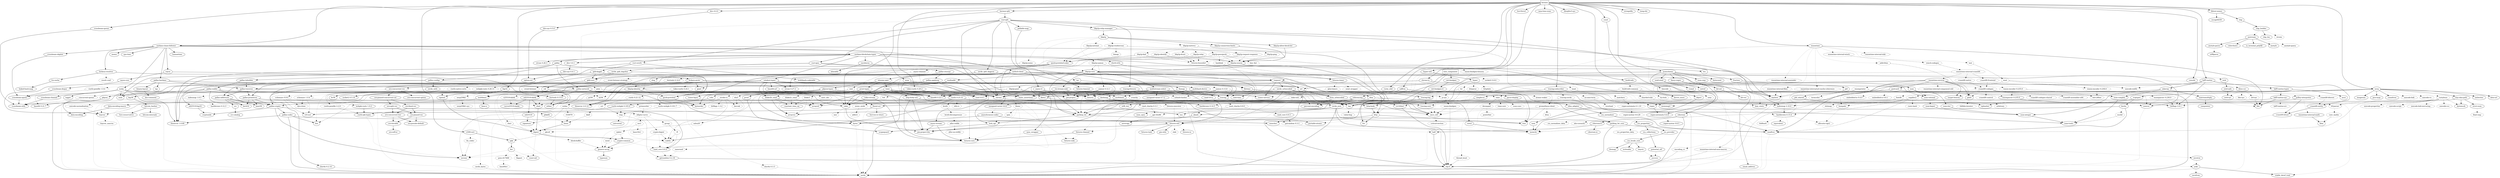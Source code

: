digraph {
    0 [ label = "hermes" shape = box]
    1 [ label = "test_component" shape = box]
    2 [ label = "anyhow" ]
    3 [ label = "bip32" ]
    4 [ label = "bip39" ]
    5 [ label = "blake2b_simd" ]
    6 [ label = "blosc-src" ]
    7 [ label = "build-info" ]
    8 [ label = "cardano-blockchain-types" ]
    9 [ label = "cardano-chain-follower" ]
    10 [ label = "chrono" ]
    11 [ label = "chrono-tz" ]
    12 [ label = "clap" ]
    13 [ label = "console" ]
    14 [ label = "coset" ]
    15 [ label = "crossbeam-queue" ]
    16 [ label = "dashmap" ]
    17 [ label = "derive_more" ]
    18 [ label = "dirs 6.0.0" ]
    19 [ label = "ed25519-bip32" ]
    20 [ label = "ed25519-dalek" ]
    21 [ label = "hdf5-metno" ]
    22 [ label = "hermes-ipfs" ]
    23 [ label = "hex" ]
    24 [ label = "hex-literal" ]
    25 [ label = "hmac" ]
    26 [ label = "http-body-util" ]
    27 [ label = "hyper" ]
    28 [ label = "hyper-util" ]
    29 [ label = "iana-time-zone" ]
    30 [ label = "jsonschema" ]
    31 [ label = "libsqlite3-sys" ]
    32 [ label = "libtest-mimic" ]
    33 [ label = "num_cpus" ]
    34 [ label = "once_cell" ]
    35 [ label = "pbkdf2" ]
    36 [ label = "rand 0.9.2" ]
    37 [ label = "regex" ]
    38 [ label = "reqwest" ]
    39 [ label = "rustls 0.23.31" ]
    40 [ label = "rusty_ulid" ]
    41 [ label = "saffron" ]
    42 [ label = "serde" ]
    43 [ label = "serde_json" ]
    44 [ label = "sha2" ]
    45 [ label = "stringzilla" ]
    46 [ label = "temp-dir" ]
    47 [ label = "thiserror 2.0.12" ]
    48 [ label = "tokio" ]
    49 [ label = "tokio-rustls 0.26.2" ]
    50 [ label = "tracing" ]
    51 [ label = "tracing-subscriber" ]
    52 [ label = "url" ]
    53 [ label = "usvg" ]
    54 [ label = "uuid" ]
    55 [ label = "wasmtime" ]
    56 [ label = "webpki-roots 1.0.2" ]
    57 [ label = "x509-cert" ]
    58 [ label = "wit-bindgen" ]
    59 [ label = "bs58" ]
    60 [ label = "k256" style = dashed]
    61 [ label = "rand_core 0.6.4" ]
    62 [ label = "ripemd" ]
    63 [ label = "secp256k1" style = dashed]
    64 [ label = "subtle" ]
    65 [ label = "zeroize" ]
    66 [ label = "bitcoin_hashes" ]
    67 [ label = "unicode-normalization" style = dashed]
    68 [ label = "arrayref" ]
    69 [ label = "arrayvec" ]
    70 [ label = "constant_time_eq" ]
    71 [ label = "libz-sys" style = dashed]
    72 [ label = "lz4-sys" style = dashed]
    73 [ label = "zstd-sys" ]
    74 [ label = "bincode" style = dashed]
    75 [ label = "build-info-common" style = dashed]
    76 [ label = "catalyst-types" ]
    77 [ label = "cbork-utils" ]
    78 [ label = "dirs 5.0.1" ]
    79 [ label = "minicbor" ]
    80 [ label = "num-bigint" ]
    81 [ label = "num-traits" ]
    82 [ label = "ouroboros" ]
    83 [ label = "pallas" ]
    84 [ label = "strum 0.26.3" ]
    85 [ label = "cpu-time" ]
    86 [ label = "crossbeam-channel" ]
    87 [ label = "crossbeam-epoch" ]
    88 [ label = "crossbeam-skiplist" ]
    89 [ label = "futures" ]
    90 [ label = "hickory-resolver" ]
    91 [ label = "http" ]
    92 [ label = "humantime" ]
    93 [ label = "memx" ]
    94 [ label = "mithril-client" ]
    95 [ label = "moka" ]
    96 [ label = "pallas-crypto" ]
    97 [ label = "pallas-hardano" ]
    98 [ label = "rayon" ]
    99 [ label = "tar" ]
    100 [ label = "thiserror 1.0.69" ]
    101 [ label = "tracing-log" ]
    102 [ label = "ureq" ]
    103 [ label = "zstd" ]
    104 [ label = "phf" ]
    105 [ label = "clap_builder" ]
    106 [ label = "libc" ]
    107 [ label = "unicode-width" style = dashed]
    108 [ label = "ciborium" ]
    109 [ label = "ciborium-io" ]
    110 [ label = "crossbeam-utils" ]
    111 [ label = "cfg-if" ]
    112 [ label = "hashbrown 0.14.5" ]
    113 [ label = "lock_api" ]
    114 [ label = "parking_lot_core" ]
    115 [ label = "dirs-sys 0.5.0" ]
    116 [ label = "cryptoxide" ]
    117 [ label = "curve25519-dalek" ]
    118 [ label = "ed25519" ]
    119 [ label = "bitflags 2.9.1" ]
    120 [ label = "hdf5-metno-sys" ]
    121 [ label = "hdf5-metno-types" ]
    122 [ label = "lazy_static" ]
    123 [ label = "ndarray" ]
    124 [ label = "ipld-core" ]
    125 [ label = "rust-ipfs" ]
    126 [ label = "digest" ]
    127 [ label = "bytes" ]
    128 [ label = "futures-core" ]
    129 [ label = "http-body" ]
    130 [ label = "pin-project-lite" ]
    131 [ label = "futures-channel" ]
    132 [ label = "futures-util" ]
    133 [ label = "h2" style = dashed]
    134 [ label = "httparse" style = dashed]
    135 [ label = "httpdate" style = dashed]
    136 [ label = "itoa" ]
    137 [ label = "smallvec" ]
    138 [ label = "want" style = dashed]
    139 [ label = "base64 0.22.1" ]
    140 [ label = "ipnet" ]
    141 [ label = "percent-encoding" ]
    142 [ label = "socket2 0.6.0" style = dashed]
    143 [ label = "tower-service" ]
    144 [ label = "ahash" ]
    145 [ label = "bytecount" ]
    146 [ label = "email_address" ]
    147 [ label = "fancy-regex" ]
    148 [ label = "fraction" ]
    149 [ label = "idna" ]
    150 [ label = "num-cmp" ]
    151 [ label = "referencing" ]
    152 [ label = "regex-syntax 0.8.5" ]
    153 [ label = "uuid-simd" ]
    154 [ label = "anstream" ]
    155 [ label = "anstyle" ]
    156 [ label = "escape8259" ]
    157 [ label = "critical-section" style = dashed]
    158 [ label = "portable-atomic" ]
    159 [ label = "rand_chacha 0.9.0" style = dashed]
    160 [ label = "rand_core 0.9.3" ]
    161 [ label = "aho-corasick" style = dashed]
    162 [ label = "memchr" ]
    163 [ label = "regex-automata 0.4.9" ]
    164 [ label = "serde_urlencoded" ]
    165 [ label = "sync_wrapper" ]
    166 [ label = "brotli" style = dashed]
    167 [ label = "brotli-decompressor" style = dashed]
    168 [ label = "log" ]
    169 [ label = "ring" style = dashed]
    170 [ label = "rustls-pki-types" ]
    171 [ label = "rustls-webpki 0.103.4" ]
    172 [ label = "zlib-rs" style = dashed]
    173 [ label = "rand 0.8.5" ]
    174 [ label = "time" style = dashed]
    175 [ label = "nom" ]
    176 [ label = "ryu" ]
    177 [ label = "mio" style = dashed]
    178 [ label = "parking_lot" ]
    179 [ label = "tracing-core" ]
    180 [ label = "matchers" style = dashed]
    181 [ label = "nu-ansi-term" style = dashed]
    182 [ label = "sharded-slab" style = dashed]
    183 [ label = "thread_local" style = dashed]
    184 [ label = "tracing-serde" style = dashed]
    185 [ label = "form_urlencoded" ]
    186 [ label = "data-url" ]
    187 [ label = "flate2" ]
    188 [ label = "fontdb" style = dashed]
    189 [ label = "imagesize" ]
    190 [ label = "kurbo" ]
    191 [ label = "pico-args" ]
    192 [ label = "roxmltree" ]
    193 [ label = "rustybuzz" style = dashed]
    194 [ label = "simplecss" ]
    195 [ label = "siphasher" ]
    196 [ label = "strict-num" ]
    197 [ label = "svgtypes" ]
    198 [ label = "tiny-skia-path" ]
    199 [ label = "unicode-bidi" style = dashed]
    200 [ label = "unicode-script" style = dashed]
    201 [ label = "unicode-vo" style = dashed]
    202 [ label = "xmlwriter" ]
    203 [ label = "addr2line" style = dashed]
    204 [ label = "bumpalo" ]
    205 [ label = "encoding_rs" style = dashed]
    206 [ label = "hashbrown 0.15.4" ]
    207 [ label = "indexmap 2.10.0" ]
    208 [ label = "object" ]
    209 [ label = "postcard" ]
    210 [ label = "pulley-interpreter" ]
    211 [ label = "semver" ]
    212 [ label = "target-lexicon" ]
    213 [ label = "wasmparser 0.235.0" ]
    214 [ label = "wasmtime-environ" ]
    215 [ label = "wasmtime-internal-asm-macros" style = dashed]
    216 [ label = "wasmtime-internal-component-util" style = dashed]
    217 [ label = "wasmtime-internal-cranelift" style = dashed]
    218 [ label = "wasmtime-internal-fiber" style = dashed]
    219 [ label = "wasmtime-internal-jit-icache-coherence" style = dashed]
    220 [ label = "wasmtime-internal-math" ]
    221 [ label = "wasmtime-internal-slab" style = dashed]
    222 [ label = "wasmtime-internal-unwinder" style = dashed]
    223 [ label = "wasmtime-internal-winch" style = dashed]
    224 [ label = "wat" style = dashed]
    225 [ label = "const-oid" ]
    226 [ label = "der" ]
    227 [ label = "spki" ]
    228 [ label = "tls_codec" style = dashed]
    229 [ label = "wit-bindgen-rt" ]
    230 [ label = "tinyvec" ]
    231 [ label = "ecdsa" style = dashed]
    232 [ label = "elliptic-curve" style = dashed]
    233 [ label = "signature" ]
    234 [ label = "getrandom 0.2.16" ]
    235 [ label = "secp256k1-sys" style = dashed]
    236 [ label = "bitcoin-internals" ]
    237 [ label = "hex-conservative" ]
    238 [ label = "unty" style = dashed]
    239 [ label = "base64-url" ]
    240 [ label = "fluent-uri" ]
    241 [ label = "fmmap" ]
    242 [ label = "orx-concurrent-vec" ]
    243 [ label = "strum 0.27.2" ]
    244 [ label = "dirs-sys 0.4.1" ]
    245 [ label = "half" ]
    246 [ label = "num-integer" ]
    247 [ label = "aliasable" ]
    248 [ label = "static_assertions" ]
    249 [ label = "pallas-addresses" ]
    250 [ label = "pallas-codec" ]
    251 [ label = "pallas-configs" ]
    252 [ label = "pallas-network" ]
    253 [ label = "pallas-primitives" ]
    254 [ label = "pallas-traverse" ]
    255 [ label = "pallas-txbuilder" ]
    256 [ label = "pallas-utxorpc" ]
    257 [ label = "futures-executor" style = dashed]
    258 [ label = "futures-io" ]
    259 [ label = "futures-sink" ]
    260 [ label = "futures-task" ]
    261 [ label = "hickory-proto" ]
    262 [ label = "lru-cache" ]
    263 [ label = "resolv-conf" style = dashed]
    264 [ label = "rustls 0.21.12" style = dashed]
    265 [ label = "tokio-rustls 0.24.1" style = dashed]
    266 [ label = "fnv" ]
    267 [ label = "flume" style = dashed]
    268 [ label = "slog" ]
    269 [ label = "tagptr" ]
    270 [ label = "binary-layout" ]
    271 [ label = "tap" ]
    272 [ label = "either" ]
    273 [ label = "rayon-core" ]
    274 [ label = "filetime" ]
    275 [ label = "rustls-native-certs" style = dashed]
    276 [ label = "webpki-roots 0.26.11" style = dashed]
    277 [ label = "zstd-safe" ]
    278 [ label = "phf_shared" ]
    279 [ label = "clap_lex" ]
    280 [ label = "strsim" style = dashed]
    281 [ label = "ciborium-ll" ]
    282 [ label = "scopeguard" ]
    283 [ label = "option-ext" ]
    284 [ label = "pkcs8" style = dashed]
    285 [ label = "hdf5-metno-src" style = dashed]
    286 [ label = "ascii" ]
    287 [ label = "matrixmultiply" ]
    288 [ label = "num-complex" ]
    289 [ label = "rawpointer" ]
    290 [ label = "cid" ]
    291 [ label = "serde_bytes" style = dashed]
    292 [ label = "async-rt" ]
    293 [ label = "async-stream" ]
    294 [ label = "asynchronous-codec" ]
    295 [ label = "futures-timeout" ]
    296 [ label = "hkdf" style = dashed]
    297 [ label = "ipld-dagpb" ]
    298 [ label = "libp2p-allow-block-list" ]
    299 [ label = "libp2p-connection-limits" ]
    300 [ label = "libp2p-relay-manager" ]
    301 [ label = "multibase" ]
    302 [ label = "multihash" ]
    303 [ label = "multihash-codetable" ]
    304 [ label = "multihash-derive" ]
    305 [ label = "p256" style = dashed]
    306 [ label = "pem" style = dashed]
    307 [ label = "pollable-map" ]
    308 [ label = "quick-protobuf" ]
    309 [ label = "quick-protobuf-codec" ]
    310 [ label = "rand_chacha 0.3.1" style = dashed]
    311 [ label = "rust-ipns" ]
    312 [ label = "rust-unixfs" ]
    313 [ label = "sec1" style = dashed]
    314 [ label = "serde_ipld_dagcbor" ]
    315 [ label = "serde_ipld_dagjson" ]
    316 [ label = "tracing-futures" ]
    317 [ label = "unsigned-varint 0.8.0" ]
    318 [ label = "web-time" ]
    319 [ label = "block-buffer" style = dashed]
    320 [ label = "crypto-common" ]
    321 [ label = "pin-utils" ]
    322 [ label = "slab" style = dashed]
    323 [ label = "atomic-waker" style = dashed]
    324 [ label = "tokio-util" style = dashed]
    325 [ label = "try-lock" style = dashed]
    326 [ label = "getrandom 0.3.3" style = dashed]
    327 [ label = "zerocopy" ]
    328 [ label = "bit-set" ]
    329 [ label = "num" ]
    330 [ label = "idna_adapter" ]
    331 [ label = "utf8_iter" ]
    332 [ label = "outref" ]
    333 [ label = "vsimd" ]
    334 [ label = "anstyle-parse" ]
    335 [ label = "anstyle-query" style = dashed]
    336 [ label = "colorchoice" ]
    337 [ label = "is_terminal_polyfill" ]
    338 [ label = "utf8parse" ]
    339 [ label = "ppv-lite86" style = dashed]
    340 [ label = "alloc-no-stdlib" style = dashed]
    341 [ label = "alloc-stdlib" style = dashed]
    342 [ label = "value-bag" style = dashed]
    343 [ label = "untrusted" ]
    344 [ label = "deranged" style = dashed]
    345 [ label = "num-conv" style = dashed]
    346 [ label = "powerfmt" style = dashed]
    347 [ label = "time-core" style = dashed]
    348 [ label = "regex-automata 0.1.10" style = dashed]
    349 [ label = "overload" style = dashed]
    350 [ label = "crc32fast" ]
    351 [ label = "miniz_oxide" style = dashed]
    352 [ label = "memmap2" ]
    353 [ label = "slotmap" style = dashed]
    354 [ label = "ttf-parser" style = dashed]
    355 [ label = "euclid" style = dashed]
    356 [ label = "bytemuck" ]
    357 [ label = "core_maths" style = dashed]
    358 [ label = "unicode-bidi-mirroring" style = dashed]
    359 [ label = "unicode-ccc" style = dashed]
    360 [ label = "unicode-properties" style = dashed]
    361 [ label = "float-cmp" style = dashed]
    362 [ label = "gimli" ]
    363 [ label = "allocator-api2" style = dashed]
    364 [ label = "equivalent" ]
    365 [ label = "foldhash" style = dashed]
    366 [ label = "cobs" ]
    367 [ label = "embedded-io 0.4.0" style = dashed]
    368 [ label = "embedded-io 0.6.1" style = dashed]
    369 [ label = "cranelift-bitset" ]
    370 [ label = "cranelift-entity" ]
    371 [ label = "wasm-encoder 0.235.0" style = dashed]
    372 [ label = "wasmprinter" style = dashed]
    373 [ label = "cranelift-codegen" style = dashed]
    374 [ label = "cranelift-control" style = dashed]
    375 [ label = "cranelift-frontend" style = dashed]
    376 [ label = "cranelift-native" style = dashed]
    377 [ label = "itertools 0.14.0" style = dashed]
    378 [ label = "libm" ]
    379 [ label = "winch-codegen" style = dashed]
    380 [ label = "wast" style = dashed]
    381 [ label = "flagset" style = dashed]
    382 [ label = "pem-rfc7468" style = dashed]
    383 [ label = "base64ct" style = dashed]
    384 [ label = "tinyvec_macros" style = dashed]
    385 [ label = "rfc6979" style = dashed]
    386 [ label = "base16ct" style = dashed]
    387 [ label = "crypto-bigint" style = dashed]
    388 [ label = "ff" style = dashed]
    389 [ label = "generic-array" ]
    390 [ label = "group" style = dashed]
    391 [ label = "borrow-or-share" ]
    392 [ label = "ref-cast" ]
    393 [ label = "byteorder" ]
    394 [ label = "fs4" style = dashed]
    395 [ label = "parse-display" ]
    396 [ label = "orx-concurrent-option" ]
    397 [ label = "orx-fixed-vec" ]
    398 [ label = "orx-pinned-concurrent-col" ]
    399 [ label = "orx-pinned-vec" ]
    400 [ label = "orx-pseudo-default" ]
    401 [ label = "orx-split-vec" ]
    402 [ label = "base58" ]
    403 [ label = "bech32" ]
    404 [ label = "crc" ]
    405 [ label = "num-rational" ]
    406 [ label = "serde_with" ]
    407 [ label = "itertools 0.13.0" ]
    408 [ label = "socket2 0.5.10" ]
    409 [ label = "pallas-wallet" ]
    410 [ label = "pallas-applying" ]
    411 [ label = "prost-types" ]
    412 [ label = "utxorpc-spec" ]
    413 [ label = "data-encoding" ]
    414 [ label = "rustls-pemfile 1.0.4" style = dashed]
    415 [ label = "linked-hash-map" ]
    416 [ label = "rustls-webpki 0.101.7" style = dashed]
    417 [ label = "sct" style = dashed]
    418 [ label = "nanorand" style = dashed]
    419 [ label = "spin" style = dashed]
    420 [ label = "doc-comment" ]
    421 [ label = "crossbeam-deque" ]
    422 [ label = "rustls-pemfile 2.2.0" style = dashed]
    423 [ label = "core2" ]
    424 [ label = "pin-project" ]
    425 [ label = "libp2p-core" ]
    426 [ label = "libp2p-identity" ]
    427 [ label = "libp2p-swarm" ]
    428 [ label = "libp2p" ]
    429 [ label = "base-x" ]
    430 [ label = "data-encoding-macro" ]
    431 [ label = "blake2s_simd" style = dashed]
    432 [ label = "blake3" style = dashed]
    433 [ label = "sha1" style = dashed]
    434 [ label = "sha3" style = dashed]
    435 [ label = "strobe-rs" style = dashed]
    436 [ label = "primeorder" style = dashed]
    437 [ label = "cbor4ii 0.2.14" ]
    438 [ label = "typenum" ]
    439 [ label = "bit-vec" ]
    440 [ label = "num-iter" ]
    441 [ label = "icu_normalizer" ]
    442 [ label = "icu_properties" ]
    443 [ label = "regex-syntax 0.6.29" style = dashed]
    444 [ label = "adler2" style = dashed]
    445 [ label = "fallible-iterator" style = dashed]
    446 [ label = "stable_deref_trait" ]
    447 [ label = "leb128fmt" style = dashed]
    448 [ label = "termcolor" style = dashed]
    449 [ label = "cranelift-assembler-x64" style = dashed]
    450 [ label = "cranelift-bforest" style = dashed]
    451 [ label = "cranelift-codegen-shared" style = dashed]
    452 [ label = "regalloc2" style = dashed]
    453 [ label = "rustc-hash" style = dashed]
    454 [ label = "arbitrary" style = dashed]
    455 [ label = "wasm-encoder 0.236.0" style = dashed]
    456 [ label = "orx-concurrent-iter" ]
    457 [ label = "orx-iterable" ]
    458 [ label = "crc-catalog" ]
    459 [ label = "indexmap 1.9.3" style = dashed]
    460 [ label = "schemars 0.9.0" style = dashed]
    461 [ label = "schemars 1.0.4" style = dashed]
    462 [ label = "prost" ]
    463 [ label = "pbjson" ]
    464 [ label = "pbjson-types" ]
    465 [ label = "tonic" ]
    466 [ label = "base64 0.21.7" ]
    467 [ label = "futures-timer" ]
    468 [ label = "multiaddr" ]
    469 [ label = "multistream-select" ]
    470 [ label = "rw-stream-sink" ]
    471 [ label = "asn1_der" style = dashed]
    472 [ label = "lru" ]
    473 [ label = "wasm-bindgen-futures" style = dashed]
    474 [ label = "libp2p-autonat" style = dashed]
    475 [ label = "libp2p-dcutr" style = dashed]
    476 [ label = "libp2p-gossipsub" style = dashed]
    477 [ label = "libp2p-identify" style = dashed]
    478 [ label = "libp2p-kad" style = dashed]
    479 [ label = "libp2p-metrics" style = dashed]
    480 [ label = "libp2p-noise" style = dashed]
    481 [ label = "libp2p-ping" style = dashed]
    482 [ label = "libp2p-pnet" style = dashed]
    483 [ label = "libp2p-relay" style = dashed]
    484 [ label = "libp2p-rendezvous" style = dashed]
    485 [ label = "libp2p-request-response" style = dashed]
    486 [ label = "libp2p-yamux" style = dashed]
    487 [ label = "keccak" style = dashed]
    488 [ label = "bitflags 1.3.2" style = dashed]
    489 [ label = "icu_collections" ]
    490 [ label = "icu_normalizer_data" style = dashed]
    491 [ label = "icu_provider" ]
    492 [ label = "zerovec" ]
    493 [ label = "icu_locale_core" ]
    494 [ label = "icu_properties_data" style = dashed]
    495 [ label = "potential_utf" ]
    496 [ label = "zerotrie" ]
    497 [ label = "wasmparser 0.236.0" style = dashed]
    498 [ label = "orx-self-or" ]
    499 [ label = "hashbrown 0.12.3" style = dashed]
    500 [ label = "dyn-clone" style = dashed]
    501 [ label = "tokio-stream" ]
    502 [ label = "tower-layer" ]
    503 [ label = "gloo-timers" style = dashed]
    504 [ label = "send_wrapper" style = dashed]
    505 [ label = "unsigned-varint 0.7.2" ]
    506 [ label = "js-sys" style = dashed]
    507 [ label = "wasm-bindgen" style = dashed]
    508 [ label = "futures-bounded" style = dashed]
    509 [ label = "async-channel" style = dashed]
    510 [ label = "hashlink" style = dashed]
    511 [ label = "hex_fmt" style = dashed]
    512 [ label = "uint" style = dashed]
    513 [ label = "prometheus-client" style = dashed]
    514 [ label = "x25519-dalek" style = dashed]
    515 [ label = "salsa20" style = dashed]
    516 [ label = "bimap" style = dashed]
    517 [ label = "cbor4ii 0.3.3" style = dashed]
    518 [ label = "yamux 0.12.1" style = dashed]
    519 [ label = "yamux 0.13.6" style = dashed]
    520 [ label = "yoke" ]
    521 [ label = "zerofrom" ]
    522 [ label = "tinystr" ]
    523 [ label = "writeable" ]
    524 [ label = "litemap" ]
    525 [ label = "concurrent-queue" style = dashed]
    526 [ label = "event-listener-strategy" style = dashed]
    527 [ label = "crunchy" style = dashed]
    528 [ label = "dtoa" style = dashed]
    529 [ label = "cipher" style = dashed]
    530 [ label = "nohash-hasher" style = dashed]
    531 [ label = "event-listener" style = dashed]
    532 [ label = "inout" style = dashed]
    0 -> 3 [ ]
    0 -> 7 [ ]
    0 -> 9 [ ]
    0 -> 11 [ ]
    0 -> 13 [ ]
    0 -> 14 [ ]
    0 -> 15 [ ]
    0 -> 18 [ ]
    0 -> 21 [ ]
    0 -> 22 [ ]
    0 -> 24 [ ]
    0 -> 28 [ ]
    0 -> 29 [ ]
    0 -> 30 [ ]
    0 -> 31 [ ]
    0 -> 32 [ ]
    0 -> 40 [ ]
    0 -> 41 [ ]
    0 -> 45 [ ]
    0 -> 46 [ ]
    0 -> 49 [ ]
    0 -> 51 [ ]
    0 -> 53 [ ]
    0 -> 55 [ ]
    0 -> 57 [ ]
    1 -> 43 [ ]
    1 -> 52 [ ]
    1 -> 58 [ ]
    3 -> 59 [ ]
    3 -> 60 [ style = dotted]
    3 -> 35 [ style = dotted]
    3 -> 62 [ ]
    3 -> 63 [ style = dotted]
    4 -> 66 [ ]
    4 -> 61 [ style = dotted]
    4 -> 42 [ style = dotted]
    4 -> 67 [ style = dotted]
    5 -> 68 [ ]
    5 -> 69 [ ]
    5 -> 70 [ ]
    6 -> 71 [ style = dotted]
    6 -> 72 [ style = dotted]
    6 -> 73 [ style = dotted]
    7 -> 74 [ style = dotted]
    7 -> 75 [ style = dotted]
    8 -> 2 [ ]
    8 -> 76 [ ]
    8 -> 77 [ ]
    8 -> 16 [ ]
    8 -> 78 [ ]
    8 -> 82 [ ]
    8 -> 83 [ ]
    8 -> 84 [ ]
    9 -> 8 [ ]
    9 -> 85 [ ]
    9 -> 88 [ ]
    9 -> 90 [ ]
    9 -> 92 [ ]
    9 -> 93 [ ]
    9 -> 94 [ ]
    9 -> 95 [ ]
    9 -> 97 [ ]
    9 -> 98 [ ]
    9 -> 101 [ ]
    9 -> 102 [ ]
    10 -> 81 [ ]
    10 -> 42 [ style = dotted]
    11 -> 10 [ ]
    11 -> 104 [ ]
    12 -> 105 [ ]
    13 -> 106 [ style = dotted]
    13 -> 34 [ style = dotted]
    13 -> 107 [ style = dotted]
    14 -> 108 [ ]
    15 -> 110 [ ]
    16 -> 110 [ ]
    16 -> 112 [ ]
    16 -> 113 [ ]
    16 -> 34 [ ]
    16 -> 114 [ ]
    18 -> 115 [ ]
    19 -> 116 [ ]
    20 -> 117 [ ]
    20 -> 118 [ ]
    20 -> 44 [ ]
    21 -> 119 [ ]
    21 -> 6 [ style = dotted]
    21 -> 121 [ ]
    21 -> 122 [ ]
    21 -> 123 [ ]
    22 -> 125 [ ]
    22 -> 48 [ ]
    25 -> 126 [ ]
    26 -> 128 [ ]
    26 -> 129 [ ]
    26 -> 130 [ ]
    27 -> 133 [ style = dotted]
    27 -> 129 [ ]
    27 -> 134 [ style = dotted]
    27 -> 135 [ style = dotted]
    27 -> 138 [ style = dotted]
    28 -> 139 [ style = dotted]
    28 -> 27 [ ]
    28 -> 140 [ style = dotted]
    28 -> 106 [ style = dotted]
    28 -> 141 [ style = dotted]
    28 -> 142 [ style = dotted]
    28 -> 143 [ style = dotted]
    30 -> 145 [ ]
    30 -> 146 [ ]
    30 -> 147 [ ]
    30 -> 148 [ ]
    30 -> 150 [ ]
    30 -> 151 [ ]
    30 -> 37 [ ]
    30 -> 38 [ style = dotted]
    30 -> 153 [ ]
    32 -> 12 [ ]
    32 -> 156 [ ]
    34 -> 157 [ style = dotted]
    34 -> 158 [ style = dotted]
    35 -> 25 [ style = dotted]
    36 -> 159 [ style = dotted]
    37 -> 163 [ ]
    38 -> 139 [ ]
    38 -> 132 [ style = dotted]
    38 -> 91 [ ]
    38 -> 43 [ style = dotted]
    38 -> 164 [ ]
    38 -> 165 [ ]
    38 -> 143 [ ]
    38 -> 52 [ ]
    39 -> 166 [ style = dotted]
    39 -> 168 [ style = dotted]
    39 -> 34 [ ]
    39 -> 171 [ ]
    39 -> 64 [ ]
    39 -> 172 [ style = dotted]
    40 -> 173 [ style = dotted]
    40 -> 174 [ style = dotted]
    41 -> 10 [ ]
    41 -> 175 [ ]
    43 -> 136 [ ]
    43 -> 162 [ ]
    43 -> 176 [ ]
    43 -> 42 [ ]
    44 -> 126 [ ]
    48 -> 127 [ style = dotted]
    48 -> 177 [ style = dotted]
    48 -> 178 [ style = dotted]
    48 -> 130 [ ]
    49 -> 39 [ ]
    49 -> 48 [ ]
    50 -> 168 [ style = dotted]
    50 -> 130 [ ]
    50 -> 179 [ ]
    51 -> 180 [ style = dotted]
    51 -> 181 [ style = dotted]
    51 -> 37 [ style = dotted]
    51 -> 43 [ style = dotted]
    51 -> 182 [ style = dotted]
    51 -> 137 [ style = dotted]
    51 -> 183 [ style = dotted]
    51 -> 174 [ style = dotted]
    51 -> 50 [ style = dotted]
    51 -> 101 [ style = dotted]
    51 -> 184 [ style = dotted]
    52 -> 185 [ ]
    52 -> 149 [ ]
    53 -> 139 [ ]
    53 -> 186 [ ]
    53 -> 187 [ ]
    53 -> 188 [ style = dotted]
    53 -> 189 [ ]
    53 -> 191 [ ]
    53 -> 192 [ ]
    53 -> 193 [ style = dotted]
    53 -> 194 [ ]
    53 -> 197 [ ]
    53 -> 198 [ ]
    53 -> 199 [ style = dotted]
    53 -> 201 [ style = dotted]
    53 -> 202 [ ]
    54 -> 42 [ style = dotted]
    55 -> 203 [ style = dotted]
    55 -> 205 [ style = dotted]
    55 -> 106 [ ]
    55 -> 34 [ style = dotted]
    55 -> 218 [ style = dotted]
    55 -> 219 [ style = dotted]
    55 -> 221 [ style = dotted]
    55 -> 222 [ style = dotted]
    55 -> 223 [ style = dotted]
    55 -> 224 [ style = dotted]
    56 -> 170 [ ]
    57 -> 227 [ ]
    57 -> 228 [ style = dotted]
    58 -> 229 [ ]
    59 -> 44 [ style = dotted]
    59 -> 230 [ style = dotted]
    60 -> 231 [ style = dotted]
    60 -> 34 [ style = dotted]
    60 -> 44 [ style = dotted]
    61 -> 234 [ style = dotted]
    62 -> 126 [ ]
    63 -> 235 [ style = dashed]
    66 -> 236 [ ]
    66 -> 237 [ ]
    67 -> 230 [ style = dashed]
    71 -> 106 [ style = dotted]
    72 -> 106 [ style = dashed]
    74 -> 42 [ style = dotted]
    74 -> 238 [ style = dashed]
    75 -> 10 [ style = dashed]
    75 -> 17 [ style = dashed]
    75 -> 211 [ style = dashed]
    76 -> 239 [ ]
    76 -> 5 [ ]
    76 -> 10 [ ]
    76 -> 20 [ ]
    76 -> 240 [ ]
    76 -> 241 [ ]
    76 -> 242 [ ]
    76 -> 96 [ ]
    76 -> 243 [ ]
    76 -> 47 [ ]
    76 -> 50 [ ]
    76 -> 54 [ ]
    77 -> 79 [ ]
    78 -> 244 [ ]
    79 -> 245 [ style = dotted]
    80 -> 246 [ ]
    82 -> 247 [ ]
    82 -> 248 [ ]
    83 -> 251 [ ]
    83 -> 252 [ ]
    83 -> 255 [ ]
    83 -> 256 [ ]
    86 -> 110 [ ]
    87 -> 110 [ ]
    88 -> 87 [ ]
    89 -> 257 [ style = dotted]
    90 -> 261 [ ]
    90 -> 262 [ ]
    90 -> 263 [ style = dotted]
    91 -> 127 [ ]
    91 -> 266 [ ]
    91 -> 136 [ ]
    94 -> 2 [ ]
    94 -> 10 [ ]
    94 -> 187 [ style = dotted]
    94 -> 267 [ style = dotted]
    94 -> 89 [ ]
    94 -> 38 [ ]
    94 -> 211 [ ]
    94 -> 268 [ ]
    94 -> 243 [ ]
    94 -> 99 [ style = dotted]
    94 -> 47 [ ]
    94 -> 48 [ ]
    94 -> 54 [ ]
    94 -> 103 [ style = dotted]
    95 -> 86 [ ]
    95 -> 87 [ ]
    95 -> 178 [ ]
    95 -> 158 [ ]
    95 -> 269 [ ]
    95 -> 100 [ ]
    95 -> 54 [ ]
    96 -> 116 [ ]
    96 -> 250 [ ]
    96 -> 61 [ ]
    96 -> 65 [ ]
    97 -> 270 [ ]
    97 -> 252 [ ]
    97 -> 254 [ ]
    97 -> 271 [ ]
    98 -> 272 [ ]
    98 -> 273 [ ]
    99 -> 274 [ ]
    101 -> 168 [ ]
    101 -> 179 [ ]
    102 -> 139 [ ]
    102 -> 187 [ style = dotted]
    102 -> 39 [ style = dotted]
    102 -> 275 [ style = dotted]
    102 -> 52 [ ]
    102 -> 276 [ style = dotted]
    103 -> 277 [ ]
    104 -> 278 [ ]
    105 -> 154 [ style = dotted]
    105 -> 279 [ ]
    105 -> 280 [ style = dotted]
    108 -> 281 [ ]
    108 -> 42 [ ]
    112 -> 144 [ style = dotted]
    113 -> 282 [ ]
    114 -> 111 [ ]
    114 -> 137 [ ]
    115 -> 283 [ ]
    117 -> 126 [ style = dotted]
    118 -> 284 [ style = dotted]
    118 -> 42 [ style = dotted]
    118 -> 233 [ ]
    120 -> 285 [ style = dotted]
    120 -> 106 [ ]
    120 -> 178 [ ]
    121 -> 286 [ ]
    121 -> 120 [ ]
    123 -> 287 [ ]
    123 -> 288 [ ]
    123 -> 246 [ ]
    124 -> 290 [ ]
    125 -> 292 [ ]
    125 -> 293 [ ]
    125 -> 207 [ ]
    125 -> 300 [ ]
    125 -> 306 [ style = dotted]
    125 -> 307 [ ]
    125 -> 311 [ ]
    125 -> 312 [ ]
    125 -> 315 [ ]
    125 -> 316 [ ]
    126 -> 319 [ style = dotted]
    126 -> 225 [ style = dotted]
    126 -> 320 [ ]
    126 -> 64 [ style = dotted]
    127 -> 42 [ style = dotted]
    129 -> 91 [ ]
    131 -> 128 [ ]
    131 -> 259 [ style = dotted]
    132 -> 131 [ style = dotted]
    132 -> 258 [ style = dotted]
    132 -> 260 [ ]
    132 -> 162 [ style = dotted]
    132 -> 130 [ ]
    132 -> 321 [ ]
    132 -> 322 [ style = dotted]
    133 -> 323 [ style = dashed]
    133 -> 91 [ style = dashed]
    133 -> 207 [ style = dashed]
    133 -> 324 [ style = dashed]
    133 -> 50 [ style = dashed]
    137 -> 42 [ style = dotted]
    138 -> 325 [ style = dashed]
    144 -> 326 [ style = dotted]
    144 -> 42 [ style = dotted]
    144 -> 327 [ ]
    146 -> 42 [ style = dotted]
    147 -> 328 [ ]
    147 -> 163 [ ]
    148 -> 122 [ style = dotted]
    148 -> 329 [ ]
    149 -> 330 [ ]
    149 -> 331 [ ]
    151 -> 144 [ ]
    151 -> 240 [ ]
    151 -> 34 [ ]
    151 -> 178 [ ]
    151 -> 141 [ ]
    151 -> 43 [ ]
    153 -> 332 [ ]
    153 -> 54 [ style = dotted]
    153 -> 333 [ ]
    154 -> 155 [ ]
    154 -> 334 [ ]
    154 -> 335 [ style = dotted]
    154 -> 336 [ ]
    154 -> 337 [ ]
    159 -> 339 [ style = dashed]
    159 -> 160 [ style = dashed]
    160 -> 326 [ style = dotted]
    161 -> 162 [ style = dotted]
    163 -> 161 [ style = dotted]
    163 -> 152 [ style = dotted]
    164 -> 185 [ ]
    164 -> 136 [ ]
    164 -> 176 [ ]
    164 -> 42 [ ]
    165 -> 128 [ style = dotted]
    166 -> 167 [ style = dashed]
    167 -> 341 [ style = dotted]
    168 -> 342 [ style = dotted]
    169 -> 234 [ style = dashed]
    169 -> 343 [ style = dashed]
    170 -> 65 [ style = dotted]
    171 -> 169 [ style = dotted]
    171 -> 170 [ ]
    173 -> 310 [ style = dotted]
    174 -> 344 [ style = dashed]
    174 -> 136 [ style = dotted]
    174 -> 345 [ style = dashed]
    174 -> 347 [ style = dashed]
    175 -> 162 [ ]
    178 -> 113 [ ]
    178 -> 114 [ ]
    179 -> 34 [ style = dotted]
    180 -> 348 [ style = dashed]
    181 -> 349 [ style = dashed]
    182 -> 122 [ style = dashed]
    183 -> 111 [ style = dashed]
    184 -> 42 [ style = dashed]
    184 -> 179 [ style = dashed]
    185 -> 141 [ ]
    187 -> 350 [ ]
    187 -> 351 [ style = dotted]
    188 -> 168 [ style = dashed]
    188 -> 352 [ style = dotted]
    188 -> 353 [ style = dashed]
    188 -> 230 [ style = dashed]
    188 -> 354 [ style = dashed]
    190 -> 69 [ ]
    190 -> 355 [ style = dotted]
    190 -> 137 [ ]
    193 -> 119 [ style = dashed]
    193 -> 356 [ style = dashed]
    193 -> 168 [ style = dashed]
    193 -> 137 [ style = dashed]
    193 -> 354 [ style = dashed]
    193 -> 358 [ style = dashed]
    193 -> 359 [ style = dashed]
    193 -> 360 [ style = dashed]
    193 -> 200 [ style = dashed]
    194 -> 168 [ ]
    196 -> 361 [ style = dotted]
    197 -> 190 [ ]
    197 -> 195 [ ]
    198 -> 68 [ ]
    198 -> 356 [ ]
    198 -> 196 [ ]
    203 -> 362 [ style = dashed]
    204 -> 363 [ style = dotted]
    205 -> 111 [ style = dashed]
    206 -> 363 [ style = dotted]
    206 -> 364 [ style = dotted]
    206 -> 365 [ style = dotted]
    206 -> 42 [ style = dotted]
    207 -> 206 [ ]
    208 -> 350 [ style = dotted]
    208 -> 207 [ style = dotted]
    208 -> 162 [ ]
    209 -> 366 [ ]
    209 -> 367 [ style = dotted]
    209 -> 368 [ style = dotted]
    209 -> 42 [ ]
    210 -> 369 [ ]
    210 -> 168 [ ]
    210 -> 220 [ style = dotted]
    211 -> 42 [ style = dotted]
    213 -> 119 [ ]
    213 -> 207 [ style = dotted]
    213 -> 211 [ style = dotted]
    214 -> 370 [ ]
    214 -> 362 [ ]
    214 -> 168 [ ]
    214 -> 208 [ ]
    214 -> 209 [ ]
    214 -> 137 [ ]
    214 -> 212 [ ]
    214 -> 371 [ style = dotted]
    214 -> 372 [ style = dotted]
    214 -> 216 [ style = dotted]
    215 -> 111 [ style = dashed]
    217 -> 375 [ style = dashed]
    217 -> 376 [ style = dashed]
    217 -> 377 [ style = dashed]
    217 -> 214 [ style = dashed]
    218 -> 2 [ style = dashed]
    218 -> 215 [ style = dashed]
    219 -> 2 [ style = dashed]
    219 -> 111 [ style = dashed]
    220 -> 378 [ ]
    222 -> 2 [ style = dashed]
    222 -> 373 [ style = dotted]
    222 -> 208 [ style = dashed]
    223 -> 379 [ style = dashed]
    224 -> 380 [ style = dashed]
    226 -> 225 [ style = dotted]
    226 -> 381 [ style = dotted]
    226 -> 382 [ style = dotted]
    226 -> 65 [ style = dotted]
    227 -> 226 [ ]
    228 -> 65 [ style = dashed]
    229 -> 119 [ style = dotted]
    229 -> 89 [ style = dotted]
    229 -> 34 [ style = dotted]
    230 -> 384 [ style = dotted]
    231 -> 232 [ style = dashed]
    231 -> 385 [ style = dotted]
    231 -> 233 [ style = dashed]
    232 -> 387 [ style = dashed]
    232 -> 126 [ style = dotted]
    232 -> 390 [ style = dotted]
    232 -> 313 [ style = dotted]
    233 -> 126 [ style = dotted]
    234 -> 111 [ ]
    239 -> 139 [ ]
    240 -> 391 [ ]
    240 -> 392 [ ]
    240 -> 42 [ style = dotted]
    241 -> 393 [ ]
    241 -> 394 [ style = dotted]
    241 -> 352 [ ]
    241 -> 395 [ ]
    242 -> 396 [ ]
    242 -> 398 [ ]
    242 -> 42 [ style = dotted]
    244 -> 283 [ ]
    245 -> 111 [ ]
    246 -> 81 [ ]
    249 -> 402 [ ]
    249 -> 403 [ ]
    249 -> 404 [ ]
    249 -> 96 [ ]
    250 -> 23 [ ]
    250 -> 79 [ ]
    250 -> 42 [ ]
    250 -> 100 [ ]
    251 -> 405 [ ]
    251 -> 249 [ ]
    251 -> 253 [ ]
    251 -> 406 [ ]
    252 -> 393 [ ]
    252 -> 407 [ ]
    252 -> 96 [ ]
    252 -> 173 [ ]
    252 -> 408 [ ]
    252 -> 48 [ ]
    252 -> 50 [ ]
    253 -> 402 [ ]
    253 -> 403 [ ]
    253 -> 168 [ ]
    253 -> 96 [ ]
    253 -> 43 [ style = dotted]
    254 -> 407 [ ]
    254 -> 249 [ ]
    254 -> 253 [ ]
    255 -> 254 [ ]
    255 -> 409 [ ]
    256 -> 410 [ ]
    256 -> 412 [ ]
    257 -> 132 [ style = dashed]
    257 -> 33 [ style = dotted]
    261 -> 413 [ ]
    261 -> 132 [ ]
    261 -> 140 [ ]
    261 -> 173 [ ]
    261 -> 414 [ style = dotted]
    261 -> 100 [ ]
    261 -> 230 [ ]
    261 -> 265 [ style = dotted]
    261 -> 50 [ ]
    261 -> 52 [ ]
    262 -> 415 [ ]
    264 -> 168 [ style = dotted]
    264 -> 416 [ style = dashed]
    264 -> 417 [ style = dashed]
    265 -> 264 [ style = dashed]
    265 -> 48 [ style = dashed]
    267 -> 128 [ style = dotted]
    267 -> 259 [ style = dotted]
    267 -> 418 [ style = dotted]
    267 -> 419 [ style = dashed]
    270 -> 420 [ ]
    273 -> 421 [ ]
    274 -> 111 [ ]
    275 -> 422 [ style = dashed]
    276 -> 56 [ style = dashed]
    277 -> 73 [ ]
    278 -> 195 [ ]
    281 -> 109 [ ]
    281 -> 245 [ ]
    284 -> 227 [ style = dashed]
    287 -> 289 [ ]
    288 -> 81 [ ]
    290 -> 301 [ style = dotted]
    290 -> 302 [ ]
    290 -> 291 [ style = dotted]
    291 -> 42 [ style = dashed]
    292 -> 89 [ ]
    292 -> 178 [ ]
    293 -> 128 [ ]
    293 -> 130 [ ]
    294 -> 127 [ ]
    294 -> 132 [ ]
    295 -> 89 [ ]
    295 -> 424 [ ]
    296 -> 25 [ style = dashed]
    297 -> 124 [ ]
    297 -> 308 [ ]
    297 -> 100 [ ]
    298 -> 427 [ ]
    299 -> 427 [ ]
    300 -> 2 [ ]
    300 -> 428 [ ]
    301 -> 429 [ ]
    301 -> 430 [ ]
    302 -> 423 [ ]
    302 -> 317 [ ]
    303 -> 5 [ style = dotted]
    303 -> 431 [ style = dotted]
    303 -> 432 [ style = dotted]
    303 -> 304 [ ]
    303 -> 62 [ style = dotted]
    303 -> 433 [ style = dotted]
    303 -> 44 [ style = dotted]
    303 -> 434 [ style = dotted]
    303 -> 435 [ style = dotted]
    304 -> 302 [ ]
    305 -> 231 [ style = dotted]
    305 -> 436 [ style = dotted]
    305 -> 44 [ style = dotted]
    306 -> 139 [ style = dashed]
    306 -> 42 [ style = dotted]
    307 -> 295 [ ]
    308 -> 393 [ ]
    309 -> 308 [ ]
    309 -> 100 [ ]
    309 -> 317 [ ]
    310 -> 339 [ style = dashed]
    310 -> 61 [ style = dashed]
    311 -> 10 [ ]
    311 -> 17 [ ]
    311 -> 426 [ style = dotted]
    311 -> 314 [ ]
    312 -> 272 [ ]
    312 -> 274 [ style = dotted]
    312 -> 297 [ ]
    312 -> 303 [ ]
    313 -> 386 [ style = dotted]
    313 -> 389 [ style = dotted]
    313 -> 284 [ style = dotted]
    313 -> 64 [ style = dotted]
    314 -> 437 [ ]
    314 -> 124 [ ]
    314 -> 282 [ ]
    315 -> 124 [ ]
    315 -> 43 [ ]
    316 -> 89 [ style = dotted]
    316 -> 424 [ style = dotted]
    316 -> 50 [ ]
    317 -> 294 [ style = dotted]
    319 -> 389 [ style = dashed]
    320 -> 389 [ ]
    320 -> 61 [ style = dotted]
    324 -> 132 [ style = dotted]
    324 -> 48 [ style = dashed]
    326 -> 111 [ style = dashed]
    328 -> 439 [ ]
    329 -> 288 [ ]
    329 -> 440 [ ]
    329 -> 405 [ ]
    330 -> 441 [ ]
    334 -> 338 [ style = dotted]
    339 -> 327 [ style = dashed]
    341 -> 340 [ style = dashed]
    344 -> 346 [ style = dotted]
    344 -> 42 [ style = dotted]
    348 -> 443 [ style = dotted]
    350 -> 111 [ ]
    351 -> 444 [ style = dashed]
    354 -> 357 [ style = dotted]
    355 -> 81 [ style = dashed]
    357 -> 378 [ style = dashed]
    362 -> 445 [ style = dotted]
    362 -> 207 [ style = dotted]
    362 -> 446 [ style = dotted]
    366 -> 47 [ ]
    369 -> 42 [ style = dotted]
    370 -> 369 [ ]
    371 -> 447 [ style = dashed]
    371 -> 213 [ style = dotted]
    372 -> 2 [ style = dashed]
    372 -> 448 [ style = dashed]
    372 -> 213 [ style = dashed]
    373 -> 449 [ style = dashed]
    373 -> 450 [ style = dashed]
    373 -> 451 [ style = dashed]
    373 -> 374 [ style = dashed]
    373 -> 362 [ style = dotted]
    373 -> 210 [ style = dotted]
    373 -> 452 [ style = dashed]
    373 -> 212 [ style = dashed]
    374 -> 454 [ style = dotted]
    375 -> 373 [ style = dashed]
    376 -> 373 [ style = dashed]
    377 -> 272 [ style = dashed]
    379 -> 217 [ style = dashed]
    380 -> 204 [ style = dashed]
    380 -> 162 [ style = dashed]
    380 -> 107 [ style = dashed]
    380 -> 455 [ style = dashed]
    382 -> 383 [ style = dashed]
    385 -> 25 [ style = dashed]
    387 -> 389 [ style = dotted]
    387 -> 61 [ style = dotted]
    387 -> 64 [ style = dashed]
    388 -> 61 [ style = dashed]
    388 -> 64 [ style = dashed]
    389 -> 438 [ ]
    389 -> 65 [ style = dotted]
    390 -> 388 [ style = dashed]
    394 -> 48 [ style = dotted]
    395 -> 37 [ style = dotted]
    397 -> 456 [ ]
    397 -> 399 [ ]
    398 -> 397 [ ]
    398 -> 401 [ ]
    399 -> 457 [ ]
    399 -> 400 [ ]
    401 -> 456 [ ]
    401 -> 399 [ ]
    404 -> 458 [ ]
    405 -> 80 [ style = dotted]
    406 -> 139 [ style = dotted]
    406 -> 10 [ style = dotted]
    406 -> 23 [ style = dotted]
    406 -> 459 [ style = dotted]
    406 -> 207 [ style = dotted]
    406 -> 460 [ style = dotted]
    406 -> 461 [ style = dotted]
    406 -> 174 [ style = dotted]
    407 -> 272 [ ]
    409 -> 403 [ ]
    409 -> 4 [ ]
    409 -> 19 [ ]
    409 -> 96 [ ]
    409 -> 173 [ ]
    410 -> 10 [ ]
    410 -> 254 [ ]
    410 -> 173 [ ]
    411 -> 462 [ ]
    412 -> 464 [ ]
    412 -> 411 [ ]
    412 -> 465 [ ]
    414 -> 466 [ style = dashed]
    416 -> 169 [ style = dashed]
    417 -> 169 [ style = dashed]
    418 -> 234 [ style = dotted]
    419 -> 113 [ style = dotted]
    421 -> 87 [ ]
    422 -> 170 [ style = dashed]
    423 -> 162 [ ]
    425 -> 272 [ ]
    425 -> 266 [ ]
    425 -> 467 [ ]
    425 -> 468 [ ]
    425 -> 469 [ ]
    425 -> 178 [ ]
    425 -> 470 [ ]
    425 -> 318 [ ]
    426 -> 471 [ style = dotted]
    426 -> 59 [ style = dotted]
    426 -> 20 [ style = dotted]
    426 -> 296 [ style = dotted]
    426 -> 60 [ style = dotted]
    426 -> 302 [ style = dotted]
    426 -> 305 [ style = dotted]
    426 -> 308 [ ]
    426 -> 173 [ style = dotted]
    426 -> 47 [ style = dotted]
    426 -> 50 [ ]
    427 -> 425 [ ]
    427 -> 472 [ ]
    427 -> 473 [ style = dotted]
    428 -> 298 [ ]
    428 -> 474 [ style = dotted]
    428 -> 299 [ ]
    428 -> 479 [ style = dotted]
    428 -> 480 [ style = dotted]
    428 -> 482 [ style = dotted]
    428 -> 484 [ style = dotted]
    428 -> 486 [ style = dotted]
    430 -> 413 [ ]
    431 -> 68 [ style = dashed]
    431 -> 69 [ style = dashed]
    431 -> 70 [ style = dashed]
    432 -> 68 [ style = dashed]
    432 -> 69 [ style = dashed]
    432 -> 111 [ style = dashed]
    432 -> 70 [ style = dashed]
    433 -> 126 [ style = dashed]
    434 -> 126 [ style = dashed]
    434 -> 487 [ style = dashed]
    435 -> 488 [ style = dashed]
    435 -> 393 [ style = dashed]
    435 -> 487 [ style = dashed]
    435 -> 64 [ style = dashed]
    435 -> 65 [ style = dashed]
    436 -> 232 [ style = dashed]
    437 -> 42 [ style = dotted]
    440 -> 246 [ ]
    441 -> 490 [ style = dotted]
    441 -> 442 [ style = dotted]
    441 -> 137 [ ]
    442 -> 489 [ ]
    442 -> 494 [ style = dotted]
    442 -> 491 [ ]
    450 -> 370 [ style = dashed]
    452 -> 204 [ style = dashed]
    452 -> 206 [ style = dashed]
    452 -> 168 [ style = dashed]
    452 -> 453 [ style = dashed]
    452 -> 137 [ style = dashed]
    455 -> 447 [ style = dashed]
    455 -> 497 [ style = dotted]
    456 -> 457 [ ]
    456 -> 400 [ ]
    457 -> 498 [ ]
    459 -> 499 [ style = dashed]
    459 -> 42 [ style = dotted]
    460 -> 500 [ style = dashed]
    460 -> 392 [ style = dashed]
    460 -> 43 [ style = dashed]
    461 -> 500 [ style = dashed]
    461 -> 392 [ style = dashed]
    461 -> 43 [ style = dashed]
    462 -> 127 [ ]
    463 -> 466 [ ]
    463 -> 42 [ ]
    464 -> 10 [ ]
    464 -> 463 [ ]
    464 -> 462 [ ]
    465 -> 139 [ ]
    465 -> 26 [ ]
    465 -> 141 [ ]
    465 -> 424 [ ]
    465 -> 462 [ style = dotted]
    465 -> 501 [ ]
    465 -> 502 [ ]
    465 -> 143 [ ]
    465 -> 50 [ ]
    467 -> 503 [ style = dotted]
    467 -> 504 [ style = dotted]
    468 -> 68 [ ]
    468 -> 426 [ ]
    468 -> 301 [ ]
    468 -> 248 [ ]
    468 -> 52 [ style = dotted]
    469 -> 127 [ ]
    469 -> 89 [ ]
    469 -> 168 [ ]
    469 -> 424 [ ]
    469 -> 137 [ ]
    469 -> 505 [ ]
    470 -> 89 [ ]
    470 -> 424 [ ]
    470 -> 248 [ ]
    472 -> 206 [ style = dotted]
    473 -> 506 [ style = dashed]
    474 -> 485 [ style = dotted]
    474 -> 309 [ style = dashed]
    475 -> 508 [ style = dashed]
    475 -> 427 [ style = dashed]
    475 -> 309 [ style = dashed]
    476 -> 509 [ style = dashed]
    476 -> 139 [ style = dashed]
    476 -> 510 [ style = dashed]
    476 -> 511 [ style = dashed]
    476 -> 427 [ style = dashed]
    476 -> 309 [ style = dashed]
    476 -> 37 [ style = dashed]
    477 -> 508 [ style = dashed]
    477 -> 427 [ style = dashed]
    477 -> 309 [ style = dashed]
    478 -> 508 [ style = dashed]
    478 -> 427 [ style = dashed]
    478 -> 309 [ style = dashed]
    478 -> 512 [ style = dashed]
    479 -> 475 [ style = dotted]
    479 -> 476 [ style = dotted]
    479 -> 477 [ style = dotted]
    479 -> 478 [ style = dotted]
    479 -> 481 [ style = dotted]
    479 -> 483 [ style = dotted]
    479 -> 513 [ style = dashed]
    480 -> 425 [ style = dashed]
    480 -> 514 [ style = dashed]
    481 -> 427 [ style = dashed]
    482 -> 89 [ style = dashed]
    482 -> 424 [ style = dashed]
    482 -> 173 [ style = dashed]
    482 -> 515 [ style = dashed]
    482 -> 434 [ style = dashed]
    482 -> 50 [ style = dashed]
    483 -> 508 [ style = dashed]
    483 -> 427 [ style = dashed]
    483 -> 309 [ style = dashed]
    484 -> 516 [ style = dashed]
    484 -> 485 [ style = dashed]
    484 -> 309 [ style = dashed]
    485 -> 517 [ style = dotted]
    485 -> 508 [ style = dashed]
    485 -> 427 [ style = dashed]
    485 -> 43 [ style = dotted]
    486 -> 425 [ style = dashed]
    486 -> 518 [ style = dashed]
    486 -> 519 [ style = dashed]
    489 -> 495 [ ]
    491 -> 493 [ ]
    491 -> 496 [ style = dotted]
    492 -> 520 [ style = dotted]
    493 -> 524 [ ]
    493 -> 522 [ ]
    493 -> 523 [ ]
    495 -> 492 [ style = dotted]
    496 -> 520 [ style = dotted]
    497 -> 119 [ style = dashed]
    497 -> 207 [ style = dotted]
    497 -> 211 [ style = dotted]
    501 -> 128 [ ]
    501 -> 48 [ ]
    503 -> 131 [ style = dotted]
    503 -> 506 [ style = dashed]
    506 -> 507 [ style = dashed]
    507 -> 111 [ style = dashed]
    507 -> 34 [ style = dashed]
    508 -> 467 [ style = dashed]
    508 -> 132 [ style = dashed]
    509 -> 526 [ style = dashed]
    509 -> 128 [ style = dashed]
    510 -> 112 [ style = dashed]
    512 -> 393 [ style = dashed]
    512 -> 527 [ style = dashed]
    512 -> 23 [ style = dashed]
    512 -> 248 [ style = dashed]
    513 -> 528 [ style = dashed]
    513 -> 136 [ style = dashed]
    513 -> 178 [ style = dashed]
    514 -> 117 [ style = dashed]
    514 -> 42 [ style = dotted]
    515 -> 529 [ style = dashed]
    517 -> 42 [ style = dotted]
    518 -> 89 [ style = dashed]
    518 -> 168 [ style = dashed]
    518 -> 530 [ style = dashed]
    518 -> 178 [ style = dashed]
    518 -> 424 [ style = dashed]
    518 -> 173 [ style = dashed]
    518 -> 248 [ style = dashed]
    519 -> 89 [ style = dashed]
    519 -> 168 [ style = dashed]
    519 -> 530 [ style = dashed]
    519 -> 178 [ style = dashed]
    519 -> 424 [ style = dashed]
    519 -> 36 [ style = dashed]
    519 -> 248 [ style = dashed]
    519 -> 318 [ style = dashed]
    520 -> 42 [ style = dotted]
    520 -> 446 [ ]
    520 -> 521 [ style = dotted]
    522 -> 492 [ style = dotted]
    525 -> 110 [ style = dashed]
    526 -> 531 [ style = dashed]
    529 -> 320 [ style = dashed]
    529 -> 532 [ style = dashed]
    531 -> 525 [ style = dashed]
    531 -> 130 [ style = dashed]
    532 -> 389 [ style = dashed]
}

